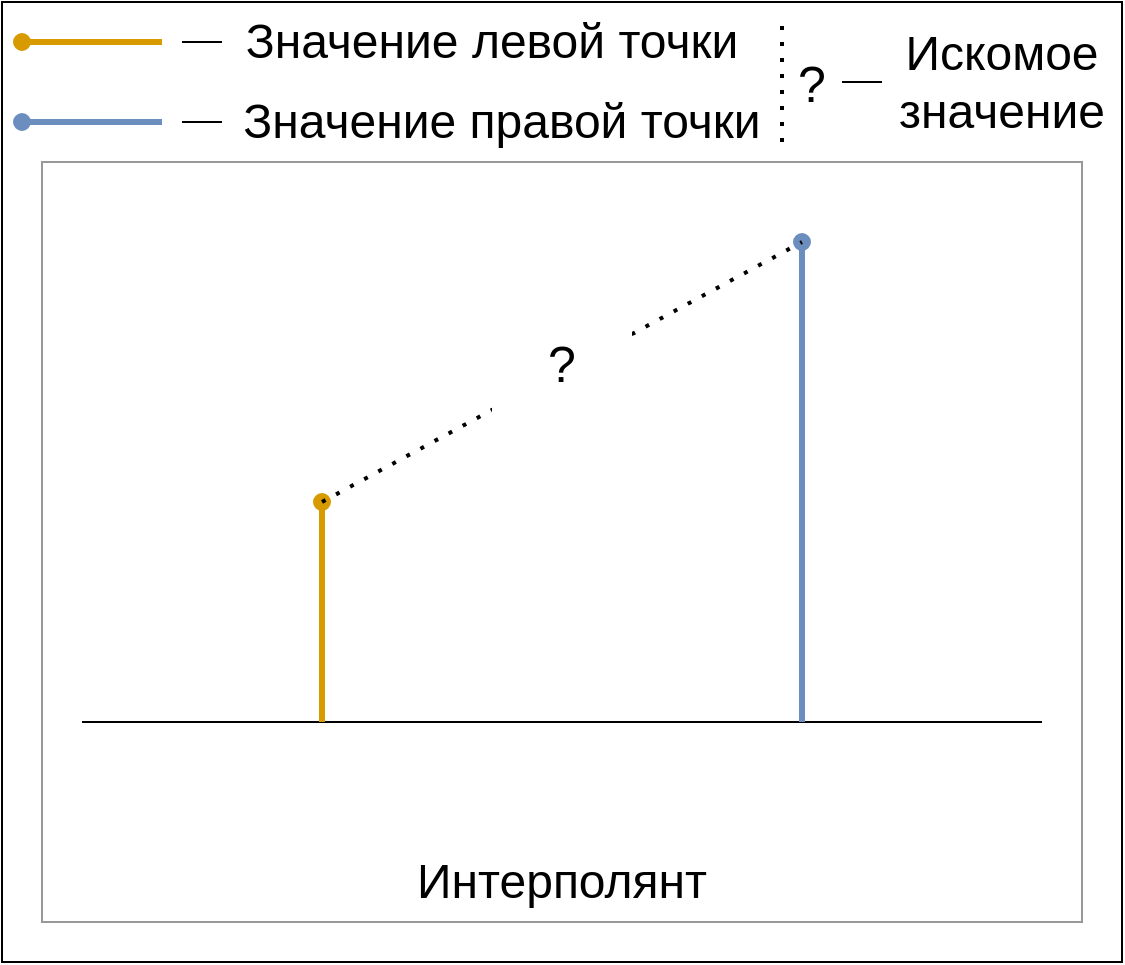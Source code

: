 <mxfile version="14.2.7" type="device"><diagram id="-4lXqh-0PWL5ccS_a5Df" name="Page-1"><mxGraphModel dx="1422" dy="762" grid="1" gridSize="10" guides="1" tooltips="1" connect="1" arrows="1" fold="1" page="1" pageScale="1" pageWidth="1169" pageHeight="827" math="0" shadow="0"><root><mxCell id="0"/><mxCell id="1" parent="0"/><mxCell id="HJSxzOpYitFrwOsImRiP-1" value="" style="rounded=0;whiteSpace=wrap;html=1;" vertex="1" parent="1"><mxGeometry x="200" y="120" width="560" height="480" as="geometry"/></mxCell><mxCell id="HJSxzOpYitFrwOsImRiP-3" value="" style="rounded=0;whiteSpace=wrap;html=1;strokeColor=#999999;" vertex="1" parent="1"><mxGeometry x="220" y="200" width="520" height="380" as="geometry"/></mxCell><mxCell id="HJSxzOpYitFrwOsImRiP-4" value="" style="endArrow=none;html=1;exitX=0;exitY=1;exitDx=0;exitDy=0;entryX=1;entryY=1;entryDx=0;entryDy=0;" edge="1" parent="1"><mxGeometry width="50" height="50" relative="1" as="geometry"><mxPoint x="240.0" y="480" as="sourcePoint"/><mxPoint x="720" y="480" as="targetPoint"/></mxGeometry></mxCell><mxCell id="HJSxzOpYitFrwOsImRiP-7" value="" style="endArrow=oval;html=1;exitX=0.25;exitY=1;exitDx=0;exitDy=0;entryX=0.25;entryY=0;entryDx=0;entryDy=0;endFill=1;strokeWidth=3;fillColor=#ffe6cc;strokeColor=#d79b00;" edge="1" parent="1"><mxGeometry width="50" height="50" relative="1" as="geometry"><mxPoint x="360" y="480" as="sourcePoint"/><mxPoint x="360" y="370" as="targetPoint"/></mxGeometry></mxCell><mxCell id="HJSxzOpYitFrwOsImRiP-8" value="" style="endArrow=oval;html=1;exitX=0.75;exitY=1;exitDx=0;exitDy=0;endFill=1;strokeWidth=3;fillColor=#dae8fc;strokeColor=#6c8ebf;" edge="1" parent="1"><mxGeometry width="50" height="50" relative="1" as="geometry"><mxPoint x="600" y="480" as="sourcePoint"/><mxPoint x="600" y="240" as="targetPoint"/></mxGeometry></mxCell><mxCell id="HJSxzOpYitFrwOsImRiP-11" value="" style="endArrow=none;dashed=1;html=1;dashPattern=1 3;strokeWidth=2;entryX=0.5;entryY=1;entryDx=0;entryDy=0;" edge="1" parent="1"><mxGeometry width="50" height="50" relative="1" as="geometry"><mxPoint x="360" y="370" as="sourcePoint"/><mxPoint x="600" y="240" as="targetPoint"/></mxGeometry></mxCell><mxCell id="HJSxzOpYitFrwOsImRiP-12" value="?" style="text;html=1;strokeColor=none;align=center;verticalAlign=middle;whiteSpace=wrap;rounded=0;fontSize=25;labelBackgroundColor=none;fillColor=#ffffff;" vertex="1" parent="1"><mxGeometry x="445" y="270" width="70" height="60" as="geometry"/></mxCell><mxCell id="HJSxzOpYitFrwOsImRiP-18" value="Интерполянт" style="text;html=1;strokeColor=none;fillColor=none;align=center;verticalAlign=middle;whiteSpace=wrap;rounded=0;labelBackgroundColor=none;fontSize=24;" vertex="1" parent="1"><mxGeometry x="460" y="550" width="40" height="20" as="geometry"/></mxCell><mxCell id="HJSxzOpYitFrwOsImRiP-25" value="" style="endArrow=oval;html=1;exitX=1;exitY=0.5;exitDx=0;exitDy=0;entryX=0;entryY=0.5;entryDx=0;entryDy=0;endFill=1;strokeWidth=3;fillColor=#ffe6cc;strokeColor=#d79b00;" edge="1" parent="1"><mxGeometry width="50" height="50" relative="1" as="geometry"><mxPoint x="280" y="140" as="sourcePoint"/><mxPoint x="210" y="140" as="targetPoint"/></mxGeometry></mxCell><mxCell id="HJSxzOpYitFrwOsImRiP-26" value="" style="endArrow=oval;html=1;exitX=1;exitY=0.5;exitDx=0;exitDy=0;endFill=1;strokeWidth=3;fillColor=#dae8fc;strokeColor=#6c8ebf;entryX=0;entryY=0.5;entryDx=0;entryDy=0;" edge="1" parent="1"><mxGeometry width="50" height="50" relative="1" as="geometry"><mxPoint x="280" y="180" as="sourcePoint"/><mxPoint x="210" y="180" as="targetPoint"/></mxGeometry></mxCell><mxCell id="HJSxzOpYitFrwOsImRiP-29" value="" style="endArrow=none;html=1;strokeWidth=1;fontSize=25;entryX=1;entryY=0.5;entryDx=0;entryDy=0;exitX=0;exitY=0.5;exitDx=0;exitDy=0;" edge="1" parent="1"><mxGeometry width="50" height="50" relative="1" as="geometry"><mxPoint x="290" y="140" as="sourcePoint"/><mxPoint x="310" y="140" as="targetPoint"/></mxGeometry></mxCell><mxCell id="HJSxzOpYitFrwOsImRiP-30" value="" style="endArrow=none;html=1;strokeWidth=1;fontSize=25;exitX=0;exitY=0.5;exitDx=0;exitDy=0;entryX=1;entryY=0.5;entryDx=0;entryDy=0;" edge="1" parent="1"><mxGeometry width="50" height="50" relative="1" as="geometry"><mxPoint x="290" y="180" as="sourcePoint"/><mxPoint x="310" y="180" as="targetPoint"/></mxGeometry></mxCell><mxCell id="HJSxzOpYitFrwOsImRiP-32" value="Значение левой точки" style="text;html=1;strokeColor=none;fillColor=none;align=center;verticalAlign=middle;whiteSpace=wrap;rounded=0;labelBackgroundColor=none;fontSize=24;" vertex="1" parent="1"><mxGeometry x="250" y="130" width="390" height="20" as="geometry"/></mxCell><mxCell id="HJSxzOpYitFrwOsImRiP-33" value="Значение правой точки" style="text;html=1;strokeColor=none;fillColor=none;align=center;verticalAlign=middle;whiteSpace=wrap;rounded=0;labelBackgroundColor=none;fontSize=24;" vertex="1" parent="1"><mxGeometry x="260" y="170" width="380" height="20" as="geometry"/></mxCell><mxCell id="HJSxzOpYitFrwOsImRiP-34" value="?" style="text;html=1;strokeColor=none;align=center;verticalAlign=middle;whiteSpace=wrap;rounded=0;fontSize=25;labelBackgroundColor=none;fillColor=#ffffff;" vertex="1" parent="1"><mxGeometry x="585" y="130" width="40" height="60" as="geometry"/></mxCell><mxCell id="HJSxzOpYitFrwOsImRiP-40" value="" style="endArrow=none;html=1;strokeWidth=1;fontSize=24;entryX=1;entryY=0.5;entryDx=0;entryDy=0;exitX=0;exitY=0.5;exitDx=0;exitDy=0;" edge="1" parent="1"><mxGeometry width="50" height="50" relative="1" as="geometry"><mxPoint x="620" y="160" as="sourcePoint"/><mxPoint x="640" y="160" as="targetPoint"/></mxGeometry></mxCell><mxCell id="HJSxzOpYitFrwOsImRiP-41" value="Искомое значение" style="text;html=1;strokeColor=none;fillColor=none;align=center;verticalAlign=middle;whiteSpace=wrap;rounded=0;labelBackgroundColor=none;fontSize=24;" vertex="1" parent="1"><mxGeometry x="650" y="150" width="100" height="20" as="geometry"/></mxCell><mxCell id="HJSxzOpYitFrwOsImRiP-47" value="" style="endArrow=none;dashed=1;html=1;dashPattern=1 3;strokeWidth=2;fontSize=24;entryX=0.5;entryY=0;entryDx=0;entryDy=0;exitX=0.5;exitY=1;exitDx=0;exitDy=0;" edge="1" parent="1"><mxGeometry width="50" height="50" relative="1" as="geometry"><mxPoint x="590" y="190" as="sourcePoint"/><mxPoint x="590" y="130" as="targetPoint"/></mxGeometry></mxCell></root></mxGraphModel></diagram></mxfile>